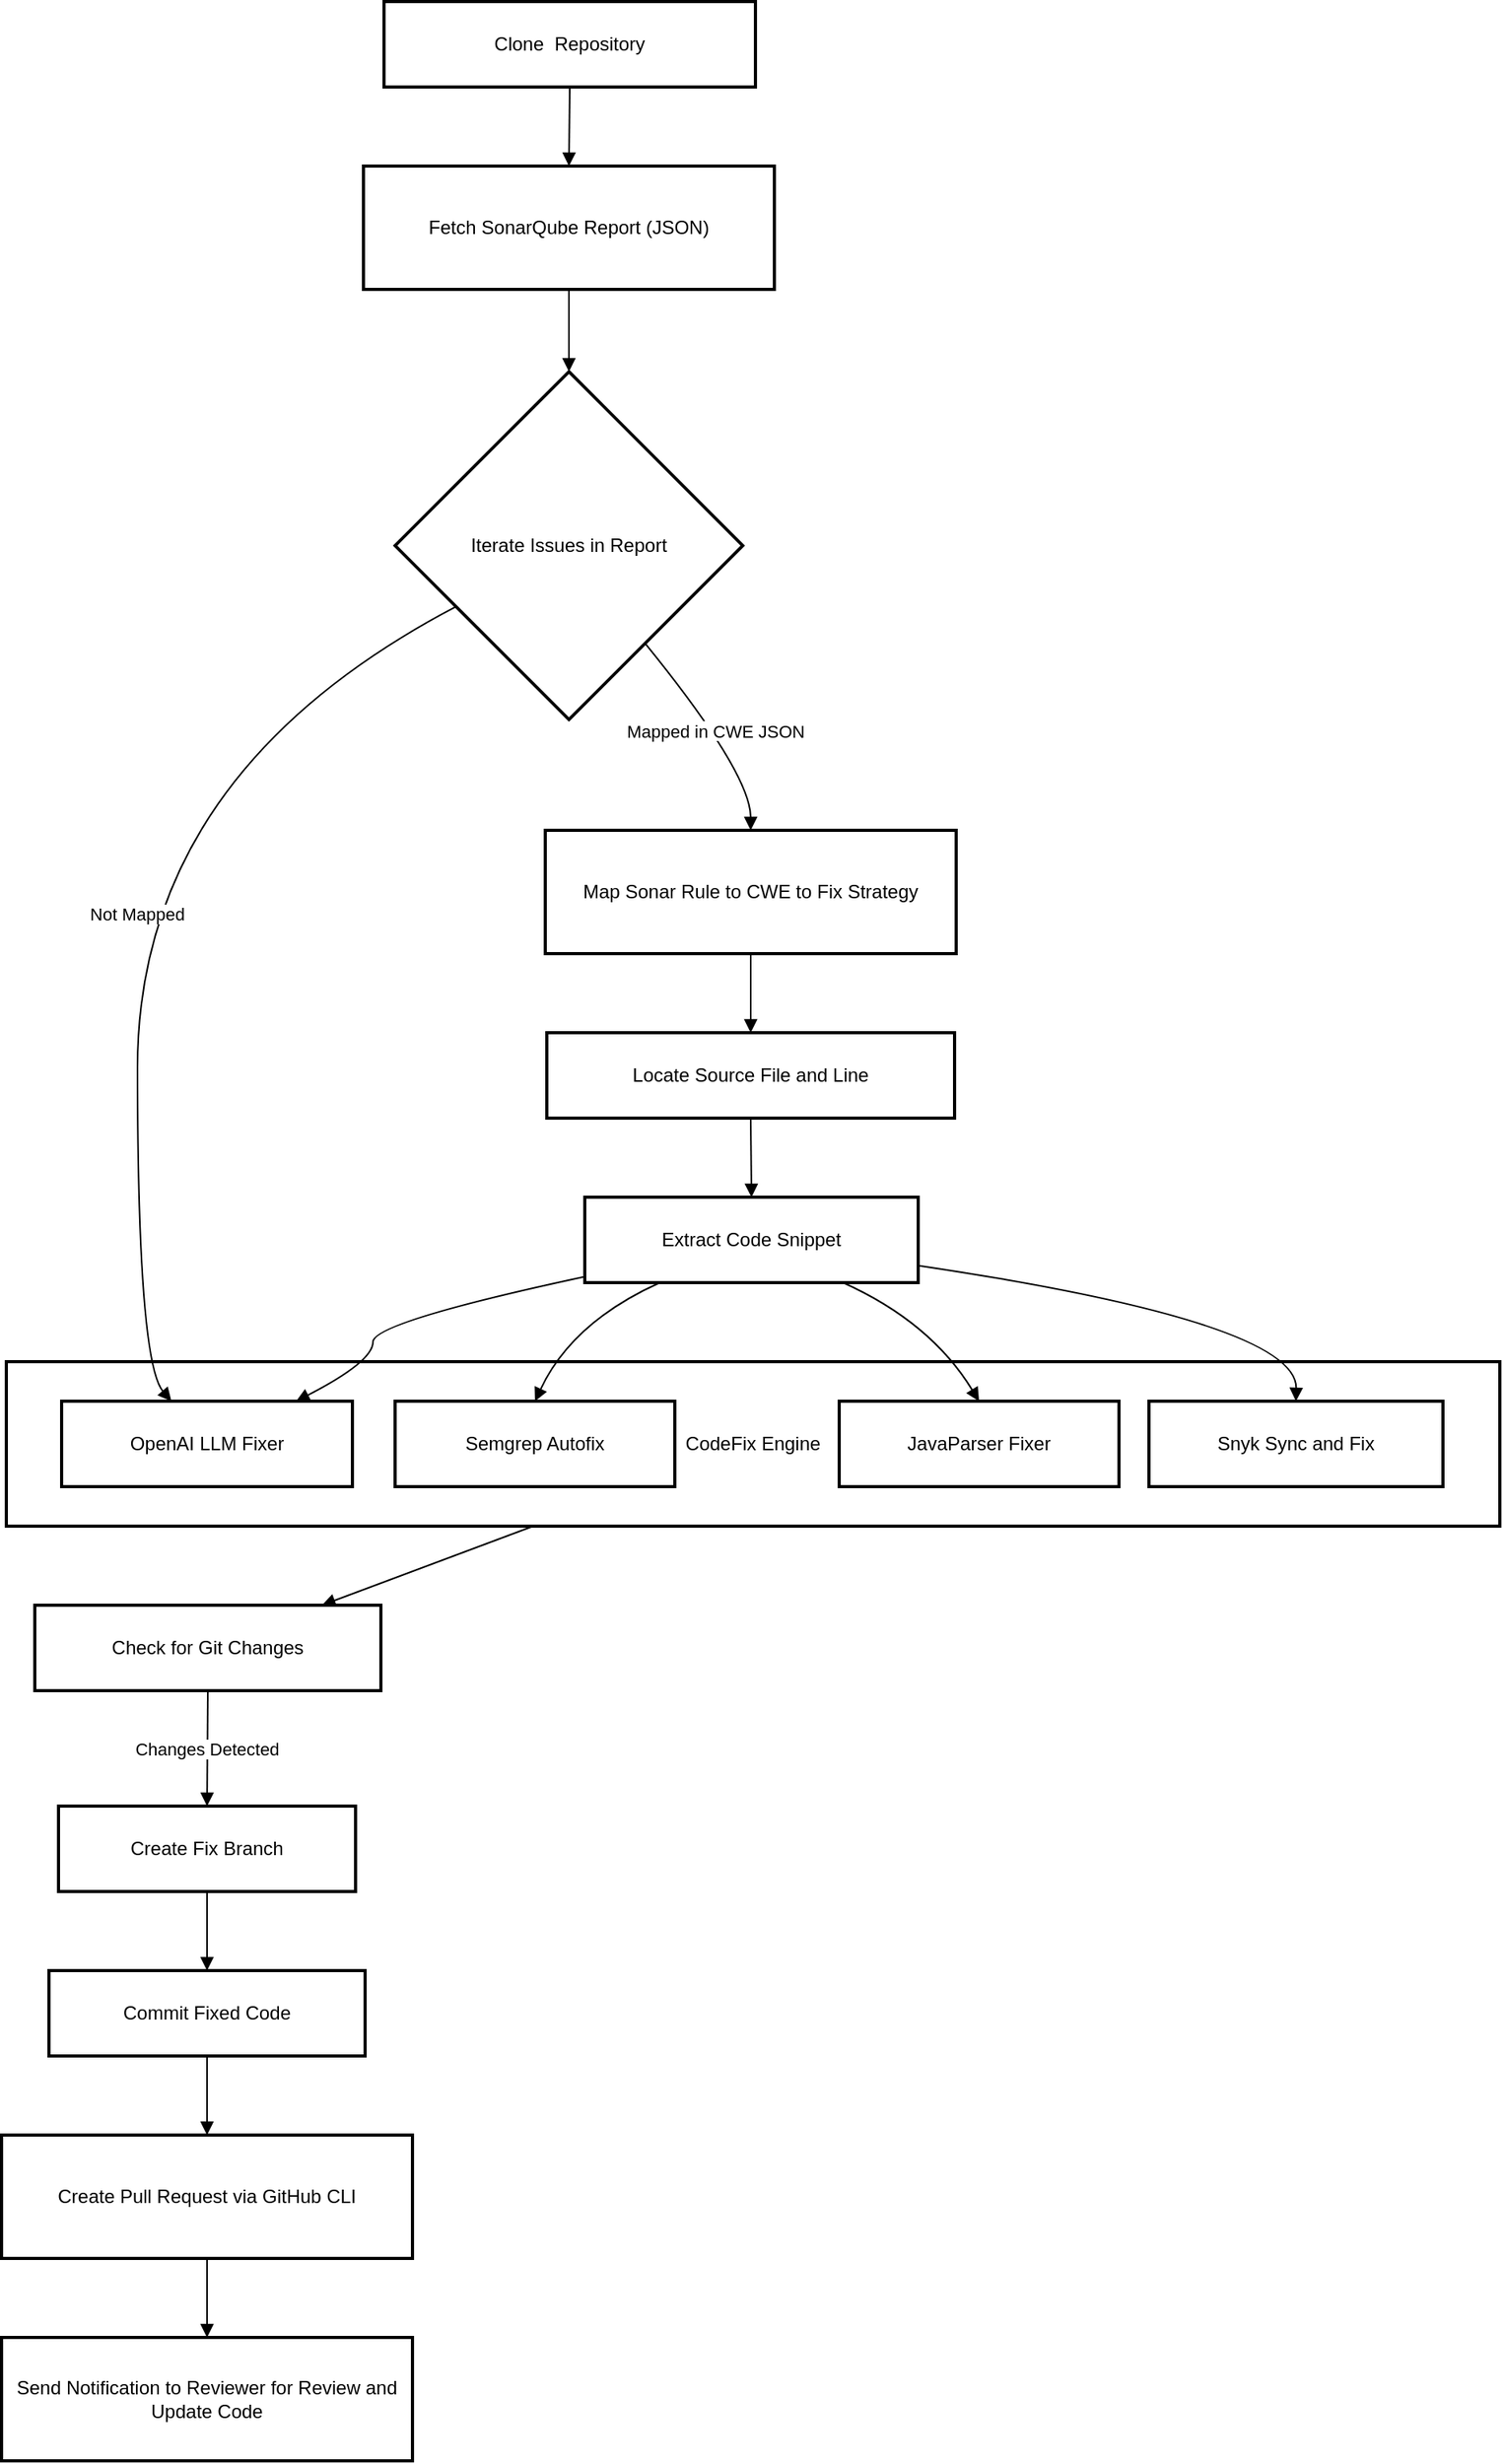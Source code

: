 <mxfile version="28.0.4">
  <diagram name="Page-1" id="jgj5aFzHUFPO0Fx2U98f">
    <mxGraphModel dx="1011" dy="501" grid="1" gridSize="10" guides="1" tooltips="1" connect="1" arrows="1" fold="1" page="1" pageScale="1" pageWidth="850" pageHeight="1100" math="0" shadow="0">
      <root>
        <mxCell id="0" />
        <mxCell id="1" parent="0" />
        <mxCell id="dg9ebb5wyc9wjYdqClmu-1" value="CodeFix Engine" style="whiteSpace=wrap;strokeWidth=2;" vertex="1" parent="1">
          <mxGeometry x="23" y="880" width="945" height="104" as="geometry" />
        </mxCell>
        <mxCell id="dg9ebb5wyc9wjYdqClmu-2" value="Clone  Repository" style="whiteSpace=wrap;strokeWidth=2;" vertex="1" parent="1">
          <mxGeometry x="262" y="20" width="235" height="54" as="geometry" />
        </mxCell>
        <mxCell id="dg9ebb5wyc9wjYdqClmu-3" value="Fetch SonarQube Report (JSON)" style="whiteSpace=wrap;strokeWidth=2;" vertex="1" parent="1">
          <mxGeometry x="249" y="124" width="260" height="78" as="geometry" />
        </mxCell>
        <mxCell id="dg9ebb5wyc9wjYdqClmu-4" value="Iterate Issues in Report" style="rhombus;strokeWidth=2;whiteSpace=wrap;" vertex="1" parent="1">
          <mxGeometry x="269" y="254" width="220" height="220" as="geometry" />
        </mxCell>
        <mxCell id="dg9ebb5wyc9wjYdqClmu-5" value="Map Sonar Rule to CWE to Fix Strategy" style="whiteSpace=wrap;strokeWidth=2;" vertex="1" parent="1">
          <mxGeometry x="364" y="544" width="260" height="78" as="geometry" />
        </mxCell>
        <mxCell id="dg9ebb5wyc9wjYdqClmu-6" value="OpenAI LLM Fixer" style="whiteSpace=wrap;strokeWidth=2;" vertex="1" parent="1">
          <mxGeometry x="58" y="905" width="184" height="54" as="geometry" />
        </mxCell>
        <mxCell id="dg9ebb5wyc9wjYdqClmu-7" value="Locate Source File and Line" style="whiteSpace=wrap;strokeWidth=2;" vertex="1" parent="1">
          <mxGeometry x="365" y="672" width="258" height="54" as="geometry" />
        </mxCell>
        <mxCell id="dg9ebb5wyc9wjYdqClmu-8" value="Extract Code Snippet" style="whiteSpace=wrap;strokeWidth=2;" vertex="1" parent="1">
          <mxGeometry x="389" y="776" width="211" height="54" as="geometry" />
        </mxCell>
        <mxCell id="dg9ebb5wyc9wjYdqClmu-9" value="Semgrep Autofix" style="whiteSpace=wrap;strokeWidth=2;" vertex="1" parent="1">
          <mxGeometry x="269" y="905" width="177" height="54" as="geometry" />
        </mxCell>
        <mxCell id="dg9ebb5wyc9wjYdqClmu-10" value="JavaParser Fixer" style="whiteSpace=wrap;strokeWidth=2;" vertex="1" parent="1">
          <mxGeometry x="550" y="905" width="177" height="54" as="geometry" />
        </mxCell>
        <mxCell id="dg9ebb5wyc9wjYdqClmu-11" value="Snyk Sync and Fix" style="whiteSpace=wrap;strokeWidth=2;" vertex="1" parent="1">
          <mxGeometry x="746" y="905" width="186" height="54" as="geometry" />
        </mxCell>
        <mxCell id="dg9ebb5wyc9wjYdqClmu-12" value="Check for Git Changes" style="whiteSpace=wrap;strokeWidth=2;" vertex="1" parent="1">
          <mxGeometry x="41" y="1034" width="219" height="54" as="geometry" />
        </mxCell>
        <mxCell id="dg9ebb5wyc9wjYdqClmu-13" value="Create Fix Branch" style="whiteSpace=wrap;strokeWidth=2;" vertex="1" parent="1">
          <mxGeometry x="56" y="1161" width="188" height="54" as="geometry" />
        </mxCell>
        <mxCell id="dg9ebb5wyc9wjYdqClmu-14" value="Commit Fixed Code" style="whiteSpace=wrap;strokeWidth=2;" vertex="1" parent="1">
          <mxGeometry x="50" y="1265" width="200" height="54" as="geometry" />
        </mxCell>
        <mxCell id="dg9ebb5wyc9wjYdqClmu-15" value="Create Pull Request via GitHub CLI" style="whiteSpace=wrap;strokeWidth=2;" vertex="1" parent="1">
          <mxGeometry x="20" y="1369" width="260" height="78" as="geometry" />
        </mxCell>
        <mxCell id="dg9ebb5wyc9wjYdqClmu-16" value="Send Notification to Reviewer for Review and Update Code" style="whiteSpace=wrap;strokeWidth=2;" vertex="1" parent="1">
          <mxGeometry x="20" y="1497" width="260" height="78" as="geometry" />
        </mxCell>
        <mxCell id="dg9ebb5wyc9wjYdqClmu-17" value="" style="curved=1;startArrow=none;endArrow=block;exitX=0.5;exitY=1;entryX=0.5;entryY=0;rounded=0;" edge="1" parent="1" source="dg9ebb5wyc9wjYdqClmu-2" target="dg9ebb5wyc9wjYdqClmu-3">
          <mxGeometry relative="1" as="geometry">
            <Array as="points" />
          </mxGeometry>
        </mxCell>
        <mxCell id="dg9ebb5wyc9wjYdqClmu-18" value="" style="curved=1;startArrow=none;endArrow=block;exitX=0.5;exitY=1;entryX=0.5;entryY=0;rounded=0;" edge="1" parent="1" source="dg9ebb5wyc9wjYdqClmu-3" target="dg9ebb5wyc9wjYdqClmu-4">
          <mxGeometry relative="1" as="geometry">
            <Array as="points" />
          </mxGeometry>
        </mxCell>
        <mxCell id="dg9ebb5wyc9wjYdqClmu-19" value="Mapped in CWE JSON" style="curved=1;startArrow=none;endArrow=block;exitX=0.89;exitY=1;entryX=0.5;entryY=0.01;rounded=0;" edge="1" parent="1" source="dg9ebb5wyc9wjYdqClmu-4" target="dg9ebb5wyc9wjYdqClmu-5">
          <mxGeometry relative="1" as="geometry">
            <Array as="points">
              <mxPoint x="494" y="508" />
            </Array>
          </mxGeometry>
        </mxCell>
        <mxCell id="dg9ebb5wyc9wjYdqClmu-20" value="Not Mapped" style="curved=1;startArrow=none;endArrow=block;exitX=0;exitY=0.77;entryX=0.38;entryY=0.01;rounded=0;" edge="1" parent="1" source="dg9ebb5wyc9wjYdqClmu-4" target="dg9ebb5wyc9wjYdqClmu-6">
          <mxGeometry relative="1" as="geometry">
            <Array as="points">
              <mxPoint x="106" y="508" />
              <mxPoint x="106" y="880" />
            </Array>
          </mxGeometry>
        </mxCell>
        <mxCell id="dg9ebb5wyc9wjYdqClmu-21" value="" style="curved=1;startArrow=none;endArrow=block;exitX=0.5;exitY=1.01;entryX=0.5;entryY=0.01;rounded=0;" edge="1" parent="1" source="dg9ebb5wyc9wjYdqClmu-5" target="dg9ebb5wyc9wjYdqClmu-7">
          <mxGeometry relative="1" as="geometry">
            <Array as="points" />
          </mxGeometry>
        </mxCell>
        <mxCell id="dg9ebb5wyc9wjYdqClmu-22" value="" style="curved=1;startArrow=none;endArrow=block;exitX=0.5;exitY=1.01;entryX=0.5;entryY=0.01;rounded=0;" edge="1" parent="1" source="dg9ebb5wyc9wjYdqClmu-7" target="dg9ebb5wyc9wjYdqClmu-8">
          <mxGeometry relative="1" as="geometry">
            <Array as="points" />
          </mxGeometry>
        </mxCell>
        <mxCell id="dg9ebb5wyc9wjYdqClmu-23" value="" style="curved=1;startArrow=none;endArrow=block;exitX=0.22;exitY=1.01;entryX=0.5;entryY=0.01;rounded=0;" edge="1" parent="1" source="dg9ebb5wyc9wjYdqClmu-8" target="dg9ebb5wyc9wjYdqClmu-9">
          <mxGeometry relative="1" as="geometry">
            <Array as="points">
              <mxPoint x="381" y="855" />
            </Array>
          </mxGeometry>
        </mxCell>
        <mxCell id="dg9ebb5wyc9wjYdqClmu-24" value="" style="curved=1;startArrow=none;endArrow=block;exitX=0.78;exitY=1.01;entryX=0.5;entryY=0.01;rounded=0;" edge="1" parent="1" source="dg9ebb5wyc9wjYdqClmu-8" target="dg9ebb5wyc9wjYdqClmu-10">
          <mxGeometry relative="1" as="geometry">
            <Array as="points">
              <mxPoint x="608" y="855" />
            </Array>
          </mxGeometry>
        </mxCell>
        <mxCell id="dg9ebb5wyc9wjYdqClmu-25" value="" style="curved=1;startArrow=none;endArrow=block;exitX=0;exitY=0.93;entryX=0.8;entryY=0.01;rounded=0;" edge="1" parent="1" source="dg9ebb5wyc9wjYdqClmu-8" target="dg9ebb5wyc9wjYdqClmu-6">
          <mxGeometry relative="1" as="geometry">
            <Array as="points">
              <mxPoint x="255" y="855" />
              <mxPoint x="255" y="880" />
            </Array>
          </mxGeometry>
        </mxCell>
        <mxCell id="dg9ebb5wyc9wjYdqClmu-26" value="" style="curved=1;startArrow=none;endArrow=block;exitX=1;exitY=0.8;entryX=0.5;entryY=0.01;rounded=0;" edge="1" parent="1" source="dg9ebb5wyc9wjYdqClmu-8" target="dg9ebb5wyc9wjYdqClmu-11">
          <mxGeometry relative="1" as="geometry">
            <Array as="points">
              <mxPoint x="840" y="855" />
            </Array>
          </mxGeometry>
        </mxCell>
        <mxCell id="dg9ebb5wyc9wjYdqClmu-27" value="Changes Detected" style="curved=1;startArrow=none;endArrow=block;exitX=0.5;exitY=1.01;entryX=0.5;entryY=0;rounded=0;" edge="1" parent="1" source="dg9ebb5wyc9wjYdqClmu-12" target="dg9ebb5wyc9wjYdqClmu-13">
          <mxGeometry relative="1" as="geometry">
            <Array as="points" />
          </mxGeometry>
        </mxCell>
        <mxCell id="dg9ebb5wyc9wjYdqClmu-28" value="" style="curved=1;startArrow=none;endArrow=block;exitX=0.5;exitY=1;entryX=0.5;entryY=0;rounded=0;" edge="1" parent="1" source="dg9ebb5wyc9wjYdqClmu-13" target="dg9ebb5wyc9wjYdqClmu-14">
          <mxGeometry relative="1" as="geometry">
            <Array as="points" />
          </mxGeometry>
        </mxCell>
        <mxCell id="dg9ebb5wyc9wjYdqClmu-29" value="" style="curved=1;startArrow=none;endArrow=block;exitX=0.5;exitY=1;entryX=0.5;entryY=0;rounded=0;" edge="1" parent="1" source="dg9ebb5wyc9wjYdqClmu-14" target="dg9ebb5wyc9wjYdqClmu-15">
          <mxGeometry relative="1" as="geometry">
            <Array as="points" />
          </mxGeometry>
        </mxCell>
        <mxCell id="dg9ebb5wyc9wjYdqClmu-30" value="" style="curved=1;startArrow=none;endArrow=block;exitX=0.5;exitY=1;entryX=0.5;entryY=0;rounded=0;" edge="1" parent="1" source="dg9ebb5wyc9wjYdqClmu-15" target="dg9ebb5wyc9wjYdqClmu-16">
          <mxGeometry relative="1" as="geometry">
            <Array as="points" />
          </mxGeometry>
        </mxCell>
        <mxCell id="dg9ebb5wyc9wjYdqClmu-31" value="" style="curved=1;startArrow=none;endArrow=block;rounded=0;" edge="1" parent="1" source="dg9ebb5wyc9wjYdqClmu-1" target="dg9ebb5wyc9wjYdqClmu-12">
          <mxGeometry relative="1" as="geometry">
            <Array as="points" />
          </mxGeometry>
        </mxCell>
      </root>
    </mxGraphModel>
  </diagram>
</mxfile>

